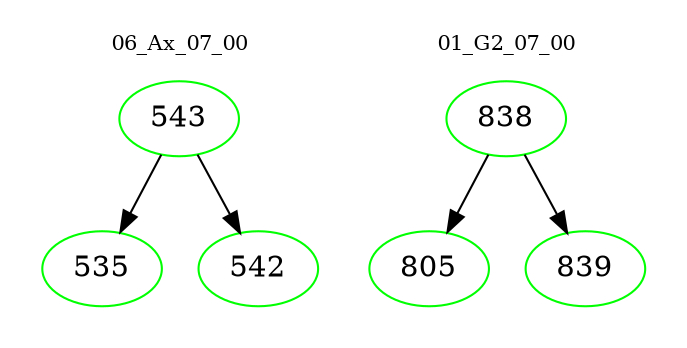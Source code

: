 digraph{
subgraph cluster_0 {
color = white
label = "06_Ax_07_00";
fontsize=10;
T0_543 [label="543", color="green"]
T0_543 -> T0_535 [color="black"]
T0_535 [label="535", color="green"]
T0_543 -> T0_542 [color="black"]
T0_542 [label="542", color="green"]
}
subgraph cluster_1 {
color = white
label = "01_G2_07_00";
fontsize=10;
T1_838 [label="838", color="green"]
T1_838 -> T1_805 [color="black"]
T1_805 [label="805", color="green"]
T1_838 -> T1_839 [color="black"]
T1_839 [label="839", color="green"]
}
}
